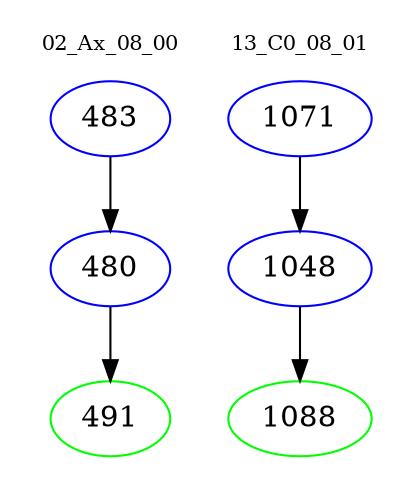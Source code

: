 digraph{
subgraph cluster_0 {
color = white
label = "02_Ax_08_00";
fontsize=10;
T0_483 [label="483", color="blue"]
T0_483 -> T0_480 [color="black"]
T0_480 [label="480", color="blue"]
T0_480 -> T0_491 [color="black"]
T0_491 [label="491", color="green"]
}
subgraph cluster_1 {
color = white
label = "13_C0_08_01";
fontsize=10;
T1_1071 [label="1071", color="blue"]
T1_1071 -> T1_1048 [color="black"]
T1_1048 [label="1048", color="blue"]
T1_1048 -> T1_1088 [color="black"]
T1_1088 [label="1088", color="green"]
}
}

